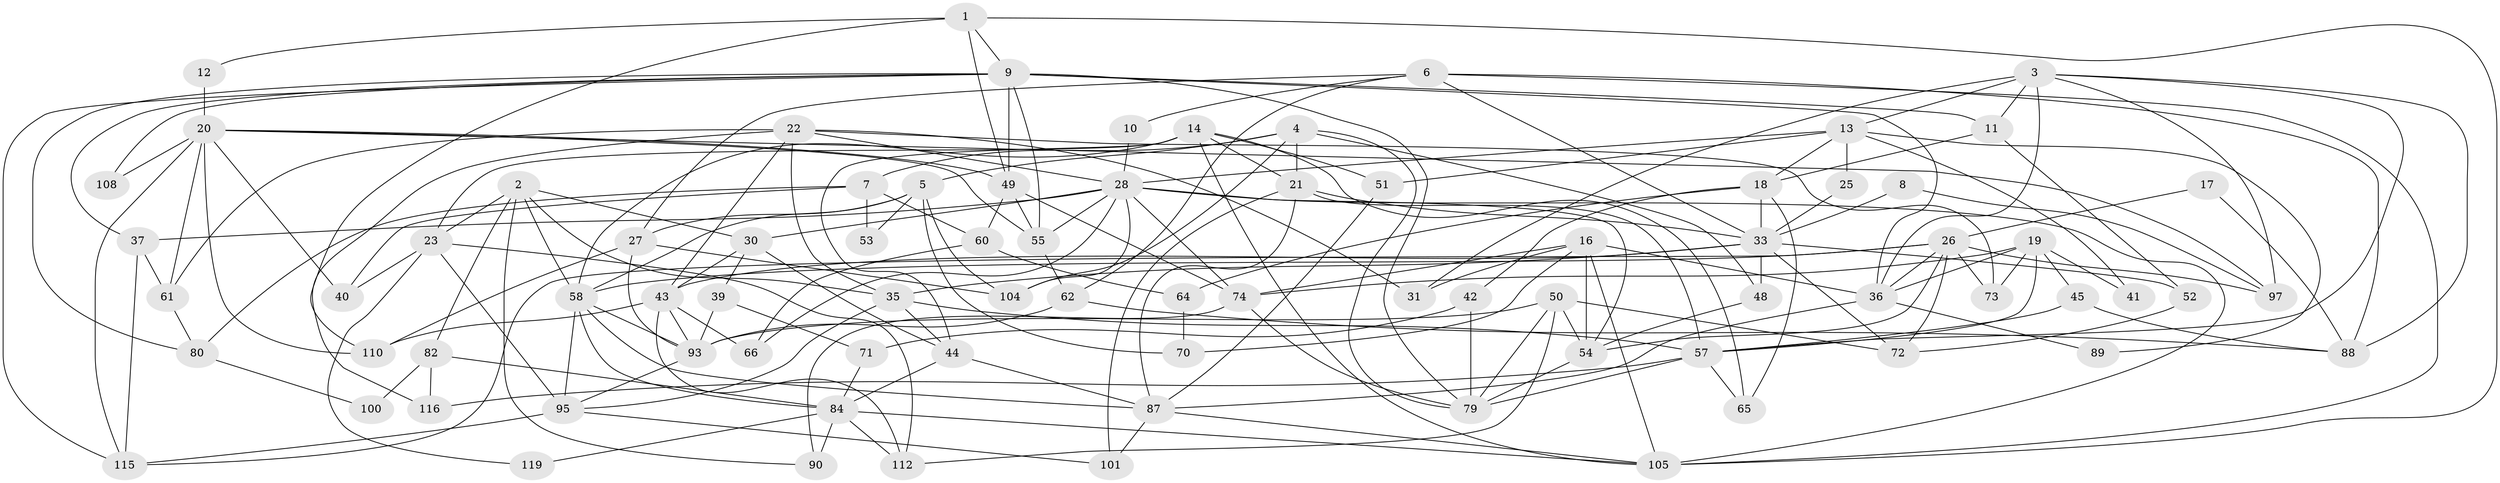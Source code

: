 // Generated by graph-tools (version 1.1) at 2025/52/02/27/25 19:52:07]
// undirected, 81 vertices, 196 edges
graph export_dot {
graph [start="1"]
  node [color=gray90,style=filled];
  1;
  2;
  3 [super="+38"];
  4 [super="+96"];
  5 [super="+56"];
  6 [super="+77"];
  7 [super="+24"];
  8;
  9 [super="+15"];
  10;
  11;
  12;
  13 [super="+76"];
  14 [super="+120"];
  16 [super="+75"];
  17;
  18 [super="+83"];
  19 [super="+34"];
  20 [super="+69"];
  21 [super="+32"];
  22 [super="+63"];
  23 [super="+85"];
  25;
  26 [super="+91"];
  27 [super="+47"];
  28 [super="+29"];
  30 [super="+109"];
  31;
  33 [super="+114"];
  35 [super="+67"];
  36 [super="+81"];
  37 [super="+78"];
  39 [super="+46"];
  40;
  41;
  42;
  43 [super="+98"];
  44 [super="+92"];
  45;
  48 [super="+107"];
  49 [super="+68"];
  50 [super="+86"];
  51;
  52;
  53;
  54 [super="+59"];
  55;
  57 [super="+118"];
  58 [super="+102"];
  60;
  61;
  62;
  64;
  65;
  66;
  70;
  71;
  72;
  73;
  74;
  79 [super="+111"];
  80 [super="+117"];
  82;
  84 [super="+94"];
  87 [super="+99"];
  88;
  89;
  90;
  93 [super="+106"];
  95 [super="+103"];
  97;
  100;
  101;
  104 [super="+113"];
  105;
  108;
  110;
  112;
  115;
  116;
  119;
  1 -- 105;
  1 -- 12;
  1 -- 110;
  1 -- 49;
  1 -- 9;
  2 -- 90;
  2 -- 35;
  2 -- 82;
  2 -- 23;
  2 -- 58;
  2 -- 30;
  3 -- 11;
  3 -- 57;
  3 -- 13;
  3 -- 36;
  3 -- 88;
  3 -- 97;
  3 -- 31;
  4 -- 5;
  4 -- 104;
  4 -- 79;
  4 -- 7;
  4 -- 48;
  4 -- 21;
  5 -- 70;
  5 -- 58;
  5 -- 53;
  5 -- 27;
  5 -- 104;
  6 -- 62;
  6 -- 10;
  6 -- 88;
  6 -- 33;
  6 -- 105;
  6 -- 27;
  7 -- 40;
  7 -- 53;
  7 -- 80;
  7 -- 60;
  8 -- 97;
  8 -- 33;
  9 -- 79;
  9 -- 55;
  9 -- 36;
  9 -- 37;
  9 -- 11;
  9 -- 108;
  9 -- 49;
  9 -- 115;
  9 -- 80;
  10 -- 28;
  11 -- 52;
  11 -- 18;
  12 -- 20;
  13 -- 28;
  13 -- 41;
  13 -- 89;
  13 -- 25;
  13 -- 51;
  13 -- 18;
  14 -- 44;
  14 -- 58;
  14 -- 51;
  14 -- 65;
  14 -- 105;
  14 -- 23;
  14 -- 21;
  16 -- 54;
  16 -- 74;
  16 -- 36;
  16 -- 70;
  16 -- 105;
  16 -- 31;
  17 -- 88;
  17 -- 26;
  18 -- 33;
  18 -- 42;
  18 -- 64;
  18 -- 65;
  19 -- 74;
  19 -- 41;
  19 -- 36;
  19 -- 73;
  19 -- 45;
  19 -- 57;
  20 -- 97;
  20 -- 55;
  20 -- 61;
  20 -- 108;
  20 -- 115;
  20 -- 40;
  20 -- 110;
  20 -- 49;
  21 -- 57;
  21 -- 87;
  21 -- 33;
  21 -- 101;
  22 -- 73;
  22 -- 35;
  22 -- 116;
  22 -- 43;
  22 -- 28;
  22 -- 61;
  22 -- 31;
  23 -- 112;
  23 -- 95 [weight=2];
  23 -- 119;
  23 -- 40;
  25 -- 33;
  26 -- 115;
  26 -- 72;
  26 -- 73;
  26 -- 97;
  26 -- 36;
  26 -- 58;
  26 -- 54;
  27 -- 93;
  27 -- 110;
  27 -- 104;
  28 -- 105;
  28 -- 55;
  28 -- 104;
  28 -- 66;
  28 -- 74;
  28 -- 54;
  28 -- 37;
  28 -- 30;
  30 -- 39;
  30 -- 43;
  30 -- 44;
  33 -- 72;
  33 -- 43;
  33 -- 48;
  33 -- 52;
  33 -- 35;
  35 -- 57;
  35 -- 44;
  35 -- 95;
  36 -- 87;
  36 -- 89;
  37 -- 61;
  37 -- 115;
  39 -- 71;
  39 -- 93;
  42 -- 79;
  42 -- 71;
  43 -- 110;
  43 -- 66;
  43 -- 112;
  43 -- 93;
  44 -- 87;
  44 -- 84;
  45 -- 88;
  45 -- 57;
  48 -- 54;
  49 -- 55;
  49 -- 60;
  49 -- 74;
  50 -- 112;
  50 -- 93;
  50 -- 72;
  50 -- 54;
  50 -- 79;
  51 -- 87;
  52 -- 72;
  54 -- 79;
  55 -- 62;
  57 -- 65;
  57 -- 116;
  57 -- 79;
  58 -- 87 [weight=2];
  58 -- 93;
  58 -- 84;
  58 -- 95;
  60 -- 66;
  60 -- 64;
  61 -- 80;
  62 -- 88;
  62 -- 93;
  64 -- 70;
  71 -- 84;
  74 -- 79;
  74 -- 90;
  80 -- 100;
  82 -- 116;
  82 -- 84;
  82 -- 100;
  84 -- 90 [weight=2];
  84 -- 119;
  84 -- 112;
  84 -- 105;
  87 -- 105;
  87 -- 101;
  93 -- 95;
  95 -- 115;
  95 -- 101;
}
